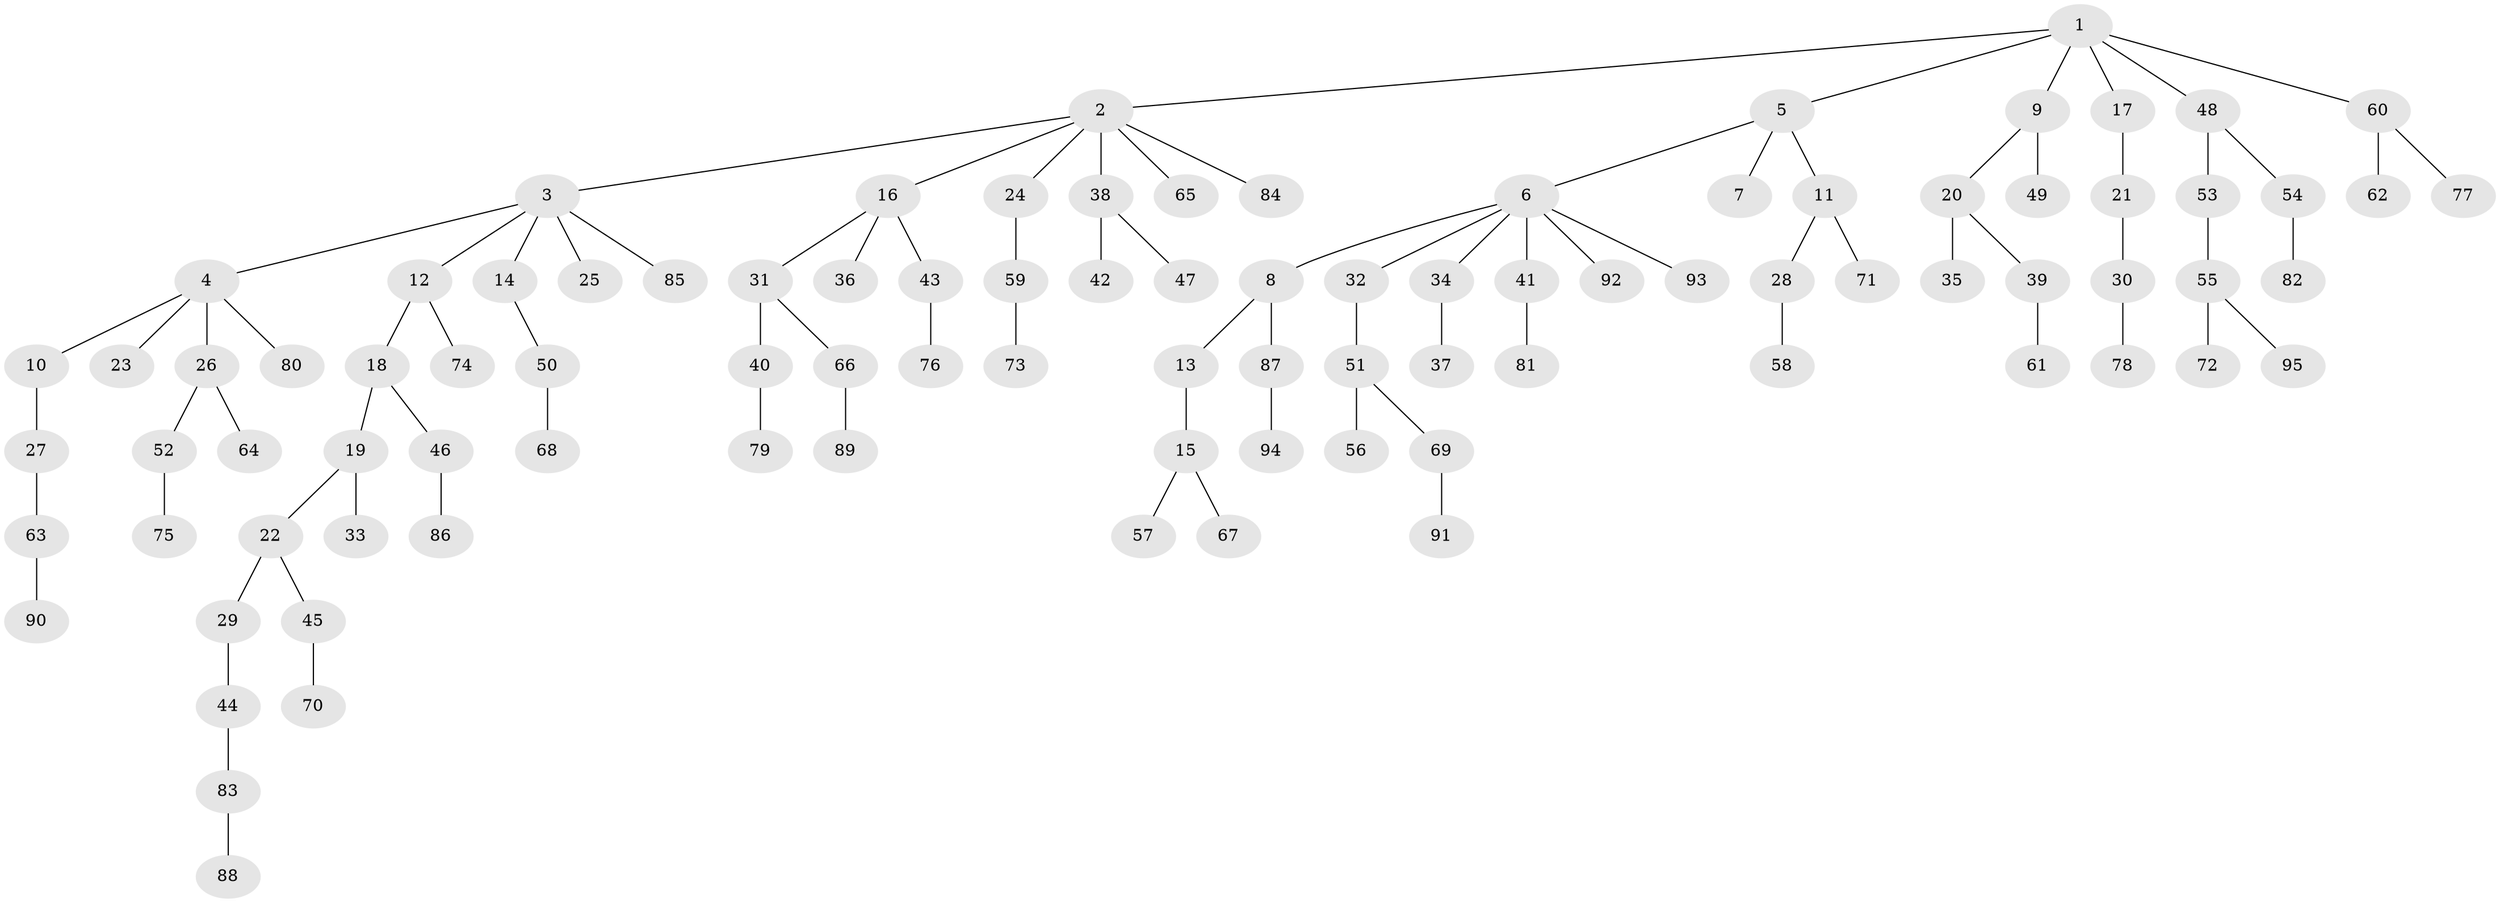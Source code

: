 // Generated by graph-tools (version 1.1) at 2025/02/03/09/25 03:02:19]
// undirected, 95 vertices, 94 edges
graph export_dot {
graph [start="1"]
  node [color=gray90,style=filled];
  1;
  2;
  3;
  4;
  5;
  6;
  7;
  8;
  9;
  10;
  11;
  12;
  13;
  14;
  15;
  16;
  17;
  18;
  19;
  20;
  21;
  22;
  23;
  24;
  25;
  26;
  27;
  28;
  29;
  30;
  31;
  32;
  33;
  34;
  35;
  36;
  37;
  38;
  39;
  40;
  41;
  42;
  43;
  44;
  45;
  46;
  47;
  48;
  49;
  50;
  51;
  52;
  53;
  54;
  55;
  56;
  57;
  58;
  59;
  60;
  61;
  62;
  63;
  64;
  65;
  66;
  67;
  68;
  69;
  70;
  71;
  72;
  73;
  74;
  75;
  76;
  77;
  78;
  79;
  80;
  81;
  82;
  83;
  84;
  85;
  86;
  87;
  88;
  89;
  90;
  91;
  92;
  93;
  94;
  95;
  1 -- 2;
  1 -- 5;
  1 -- 9;
  1 -- 17;
  1 -- 48;
  1 -- 60;
  2 -- 3;
  2 -- 16;
  2 -- 24;
  2 -- 38;
  2 -- 65;
  2 -- 84;
  3 -- 4;
  3 -- 12;
  3 -- 14;
  3 -- 25;
  3 -- 85;
  4 -- 10;
  4 -- 23;
  4 -- 26;
  4 -- 80;
  5 -- 6;
  5 -- 7;
  5 -- 11;
  6 -- 8;
  6 -- 32;
  6 -- 34;
  6 -- 41;
  6 -- 92;
  6 -- 93;
  8 -- 13;
  8 -- 87;
  9 -- 20;
  9 -- 49;
  10 -- 27;
  11 -- 28;
  11 -- 71;
  12 -- 18;
  12 -- 74;
  13 -- 15;
  14 -- 50;
  15 -- 57;
  15 -- 67;
  16 -- 31;
  16 -- 36;
  16 -- 43;
  17 -- 21;
  18 -- 19;
  18 -- 46;
  19 -- 22;
  19 -- 33;
  20 -- 35;
  20 -- 39;
  21 -- 30;
  22 -- 29;
  22 -- 45;
  24 -- 59;
  26 -- 52;
  26 -- 64;
  27 -- 63;
  28 -- 58;
  29 -- 44;
  30 -- 78;
  31 -- 40;
  31 -- 66;
  32 -- 51;
  34 -- 37;
  38 -- 42;
  38 -- 47;
  39 -- 61;
  40 -- 79;
  41 -- 81;
  43 -- 76;
  44 -- 83;
  45 -- 70;
  46 -- 86;
  48 -- 53;
  48 -- 54;
  50 -- 68;
  51 -- 56;
  51 -- 69;
  52 -- 75;
  53 -- 55;
  54 -- 82;
  55 -- 72;
  55 -- 95;
  59 -- 73;
  60 -- 62;
  60 -- 77;
  63 -- 90;
  66 -- 89;
  69 -- 91;
  83 -- 88;
  87 -- 94;
}
